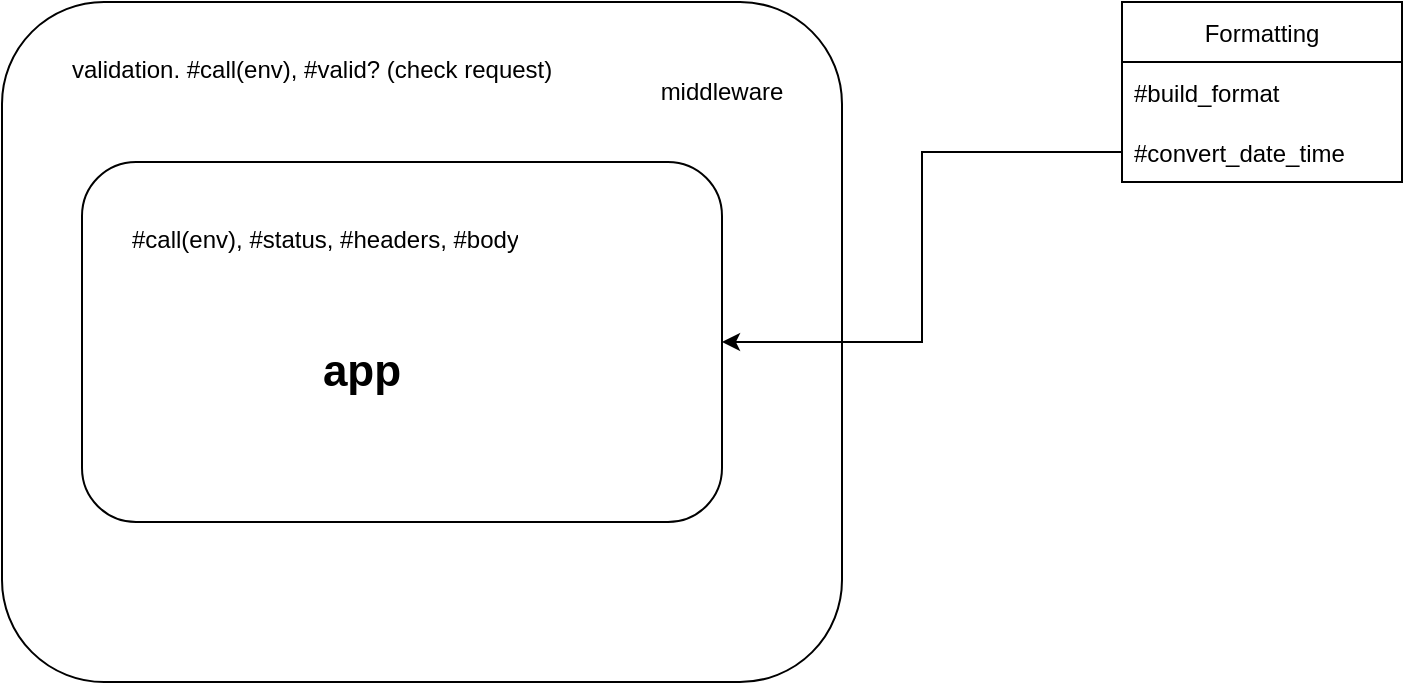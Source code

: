 <mxfile version="15.5.4" type="embed"><diagram id="HO4FfG1CJDm31ouuaYwr" name="Page-1"><mxGraphModel dx="894" dy="815" grid="1" gridSize="10" guides="1" tooltips="1" connect="1" arrows="1" fold="1" page="1" pageScale="1" pageWidth="850" pageHeight="1100" math="0" shadow="0"><root><mxCell id="0"/><mxCell id="1" parent="0"/><mxCell id="6" value="" style="rounded=1;whiteSpace=wrap;html=1;" parent="1" vertex="1"><mxGeometry x="90" y="110" width="420" height="340" as="geometry"/></mxCell><mxCell id="5" value="&lt;h1&gt;&lt;span style=&quot;font-size: 12px ; font-weight: 400&quot;&gt;validation. #call(env), #valid? (check request)&lt;/span&gt;&lt;br&gt;&lt;/h1&gt;" style="text;html=1;strokeColor=none;fillColor=none;spacing=5;spacingTop=-20;whiteSpace=wrap;overflow=hidden;rounded=0;" parent="1" vertex="1"><mxGeometry x="120" y="120" width="500" height="40" as="geometry"/></mxCell><mxCell id="8" value="middleware" style="text;html=1;strokeColor=none;fillColor=none;align=center;verticalAlign=middle;whiteSpace=wrap;rounded=0;" parent="1" vertex="1"><mxGeometry x="390" y="140" width="120" height="30" as="geometry"/></mxCell><mxCell id="9" value="" style="rounded=1;whiteSpace=wrap;html=1;" parent="1" vertex="1"><mxGeometry x="130" y="190" width="320" height="180" as="geometry"/></mxCell><mxCell id="10" value="app" style="text;html=1;strokeColor=none;fillColor=none;align=center;verticalAlign=middle;whiteSpace=wrap;rounded=0;fontSize=22;fontStyle=1" parent="1" vertex="1"><mxGeometry x="210" y="280" width="120" height="30" as="geometry"/></mxCell><mxCell id="11" value="&lt;h1&gt;&lt;span style=&quot;font-size: 12px ; font-weight: 400&quot;&gt;#call(env), #status, #headers, #body&lt;/span&gt;&lt;br&gt;&lt;/h1&gt;" style="text;html=1;strokeColor=none;fillColor=none;spacing=5;spacingTop=-20;whiteSpace=wrap;overflow=hidden;rounded=0;" parent="1" vertex="1"><mxGeometry x="150" y="205" width="270" height="45" as="geometry"/></mxCell><mxCell id="12" value="Formatting" style="swimlane;fontStyle=0;childLayout=stackLayout;horizontal=1;startSize=30;horizontalStack=0;resizeParent=1;resizeParentMax=0;resizeLast=0;collapsible=1;marginBottom=0;" vertex="1" parent="1"><mxGeometry x="650" y="110" width="140" height="90" as="geometry"/></mxCell><mxCell id="13" value="#build_format" style="text;strokeColor=none;fillColor=none;align=left;verticalAlign=middle;spacingLeft=4;spacingRight=4;overflow=hidden;points=[[0,0.5],[1,0.5]];portConstraint=eastwest;rotatable=0;" vertex="1" parent="12"><mxGeometry y="30" width="140" height="30" as="geometry"/></mxCell><mxCell id="14" value="#convert_date_time" style="text;strokeColor=none;fillColor=none;align=left;verticalAlign=middle;spacingLeft=4;spacingRight=4;overflow=hidden;points=[[0,0.5],[1,0.5]];portConstraint=eastwest;rotatable=0;" vertex="1" parent="12"><mxGeometry y="60" width="140" height="30" as="geometry"/></mxCell><mxCell id="16" style="edgeStyle=orthogonalEdgeStyle;rounded=0;orthogonalLoop=1;jettySize=auto;html=1;entryX=1;entryY=0.5;entryDx=0;entryDy=0;" edge="1" parent="1" source="14" target="9"><mxGeometry relative="1" as="geometry"/></mxCell></root></mxGraphModel></diagram></mxfile>